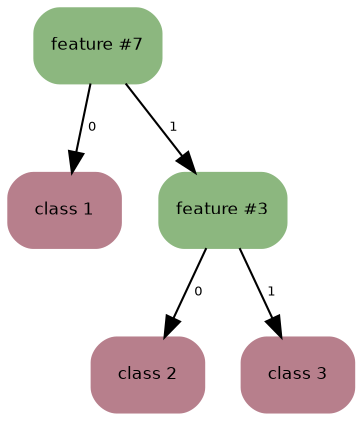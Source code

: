 digraph Tree {
node [shape=box, style="filled, rounded", fontname="helvetica", fontsize="8"] ;
edge [fontname="helvetica", fontsize="6"] ;
0 [label=<feature #7>, color="#8CB77F", fillcolor="#8CB77F"] ;
1 [label=<class 1>, color="#B77F8C" fillcolor="#B77F8C"] ;
0 -> 1 [label=" 0 "] ;
2 [label=<feature #3>, color="#8CB77F", fillcolor="#8CB77F"] ;
0 -> 2 [label=" 1 "] ;
3 [label=<class 2>, color="#B77F8C" fillcolor="#B77F8C"] ;
2 -> 3 [label=" 0 "] ;
4 [label=<class 3>, color="#B77F8C" fillcolor="#B77F8C"] ;
2 -> 4 [label=" 1 "] ;
}